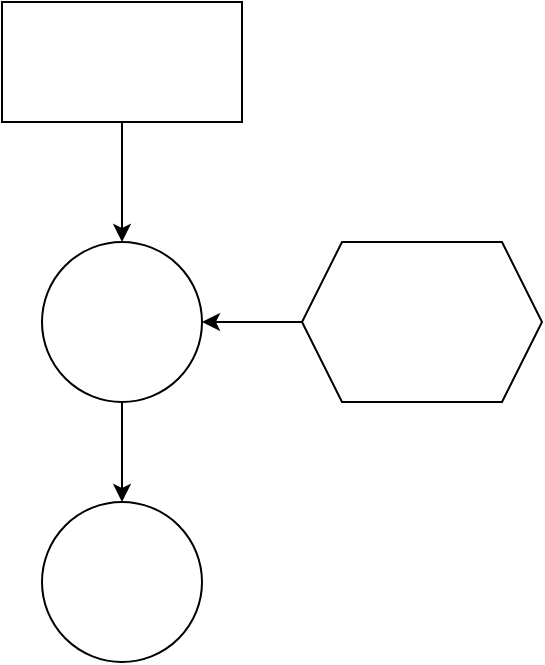 <mxfile version="21.1.4" type="github">
  <diagram name="第 1 页" id="b2z4SK8rqgerTepaQVdB">
    <mxGraphModel dx="1050" dy="590" grid="1" gridSize="10" guides="1" tooltips="1" connect="1" arrows="1" fold="1" page="1" pageScale="1" pageWidth="827" pageHeight="1169" math="0" shadow="0">
      <root>
        <mxCell id="0" />
        <mxCell id="1" parent="0" />
        <mxCell id="1vL2gm1FrSEq3psSnlqs-5" style="edgeStyle=orthogonalEdgeStyle;rounded=0;orthogonalLoop=1;jettySize=auto;html=1;exitX=0.5;exitY=1;exitDx=0;exitDy=0;entryX=0.5;entryY=0;entryDx=0;entryDy=0;" edge="1" parent="1" source="1vL2gm1FrSEq3psSnlqs-1" target="1vL2gm1FrSEq3psSnlqs-4">
          <mxGeometry relative="1" as="geometry" />
        </mxCell>
        <mxCell id="1vL2gm1FrSEq3psSnlqs-1" value="" style="rounded=0;whiteSpace=wrap;html=1;" vertex="1" parent="1">
          <mxGeometry x="100" y="60" width="120" height="60" as="geometry" />
        </mxCell>
        <mxCell id="1vL2gm1FrSEq3psSnlqs-2" value="" style="ellipse;whiteSpace=wrap;html=1;aspect=fixed;" vertex="1" parent="1">
          <mxGeometry x="120" y="310" width="80" height="80" as="geometry" />
        </mxCell>
        <mxCell id="1vL2gm1FrSEq3psSnlqs-7" value="" style="edgeStyle=orthogonalEdgeStyle;rounded=0;orthogonalLoop=1;jettySize=auto;html=1;" edge="1" parent="1" source="1vL2gm1FrSEq3psSnlqs-3" target="1vL2gm1FrSEq3psSnlqs-4">
          <mxGeometry relative="1" as="geometry" />
        </mxCell>
        <mxCell id="1vL2gm1FrSEq3psSnlqs-3" value="" style="shape=hexagon;perimeter=hexagonPerimeter2;whiteSpace=wrap;html=1;fixedSize=1;" vertex="1" parent="1">
          <mxGeometry x="250" y="180" width="120" height="80" as="geometry" />
        </mxCell>
        <mxCell id="1vL2gm1FrSEq3psSnlqs-6" value="" style="edgeStyle=orthogonalEdgeStyle;rounded=0;orthogonalLoop=1;jettySize=auto;html=1;" edge="1" parent="1" source="1vL2gm1FrSEq3psSnlqs-4" target="1vL2gm1FrSEq3psSnlqs-2">
          <mxGeometry relative="1" as="geometry" />
        </mxCell>
        <mxCell id="1vL2gm1FrSEq3psSnlqs-4" value="" style="ellipse;whiteSpace=wrap;html=1;aspect=fixed;" vertex="1" parent="1">
          <mxGeometry x="120" y="180" width="80" height="80" as="geometry" />
        </mxCell>
      </root>
    </mxGraphModel>
  </diagram>
</mxfile>
